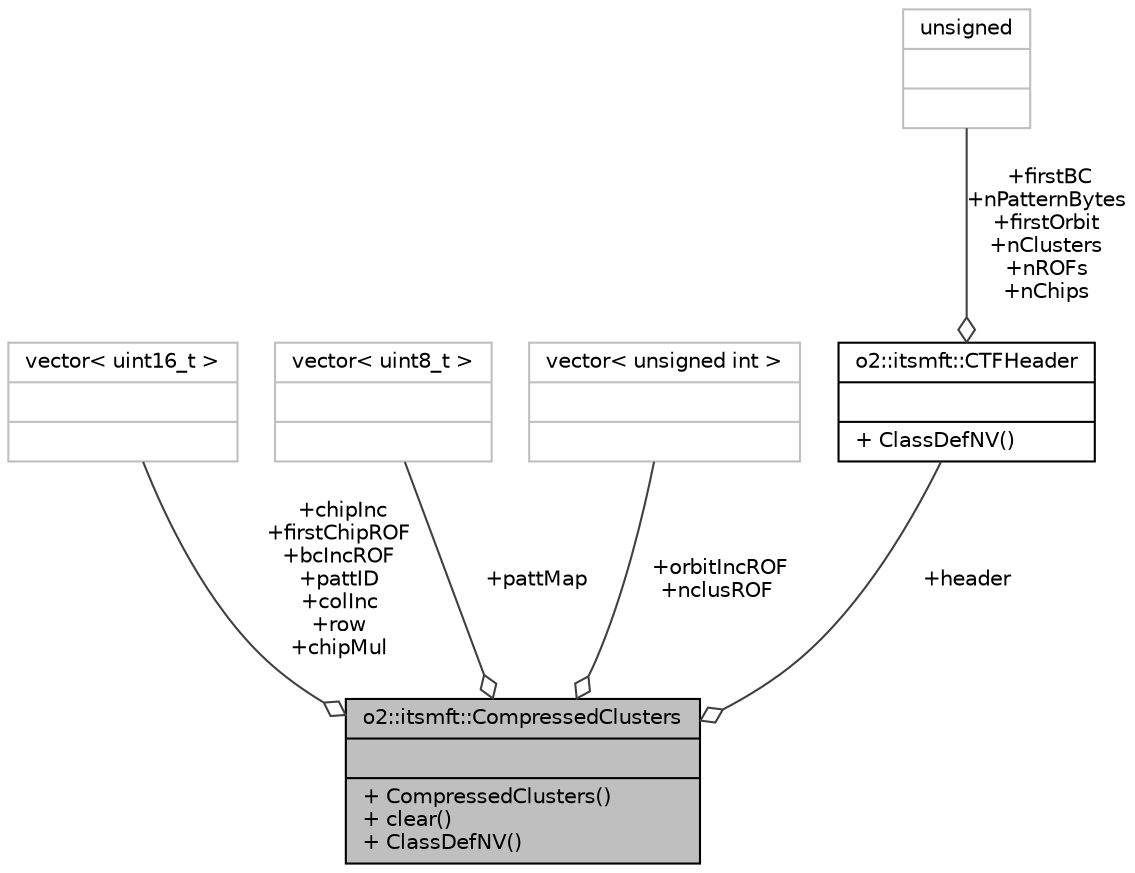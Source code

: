 digraph "o2::itsmft::CompressedClusters"
{
 // INTERACTIVE_SVG=YES
  bgcolor="transparent";
  edge [fontname="Helvetica",fontsize="10",labelfontname="Helvetica",labelfontsize="10"];
  node [fontname="Helvetica",fontsize="10",shape=record];
  Node1 [label="{o2::itsmft::CompressedClusters\n||+ CompressedClusters()\l+ clear()\l+ ClassDefNV()\l}",height=0.2,width=0.4,color="black", fillcolor="grey75", style="filled", fontcolor="black"];
  Node2 -> Node1 [color="grey25",fontsize="10",style="solid",label=" +chipInc\n+firstChipROF\n+bcIncROF\n+pattID\n+colInc\n+row\n+chipMul" ,arrowhead="odiamond",fontname="Helvetica"];
  Node2 [label="{vector\< uint16_t \>\n||}",height=0.2,width=0.4,color="grey75"];
  Node3 -> Node1 [color="grey25",fontsize="10",style="solid",label=" +pattMap" ,arrowhead="odiamond",fontname="Helvetica"];
  Node3 [label="{vector\< uint8_t \>\n||}",height=0.2,width=0.4,color="grey75"];
  Node4 -> Node1 [color="grey25",fontsize="10",style="solid",label=" +orbitIncROF\n+nclusROF" ,arrowhead="odiamond",fontname="Helvetica"];
  Node4 [label="{vector\< unsigned int \>\n||}",height=0.2,width=0.4,color="grey75"];
  Node5 -> Node1 [color="grey25",fontsize="10",style="solid",label=" +header" ,arrowhead="odiamond",fontname="Helvetica"];
  Node5 [label="{o2::itsmft::CTFHeader\n||+ ClassDefNV()\l}",height=0.2,width=0.4,color="black",URL="$db/d29/structo2_1_1itsmft_1_1CTFHeader.html",tooltip="Header for a single CTF. "];
  Node6 -> Node5 [color="grey25",fontsize="10",style="solid",label=" +firstBC\n+nPatternBytes\n+firstOrbit\n+nClusters\n+nROFs\n+nChips" ,arrowhead="odiamond",fontname="Helvetica"];
  Node6 [label="{unsigned\n||}",height=0.2,width=0.4,color="grey75"];
}
